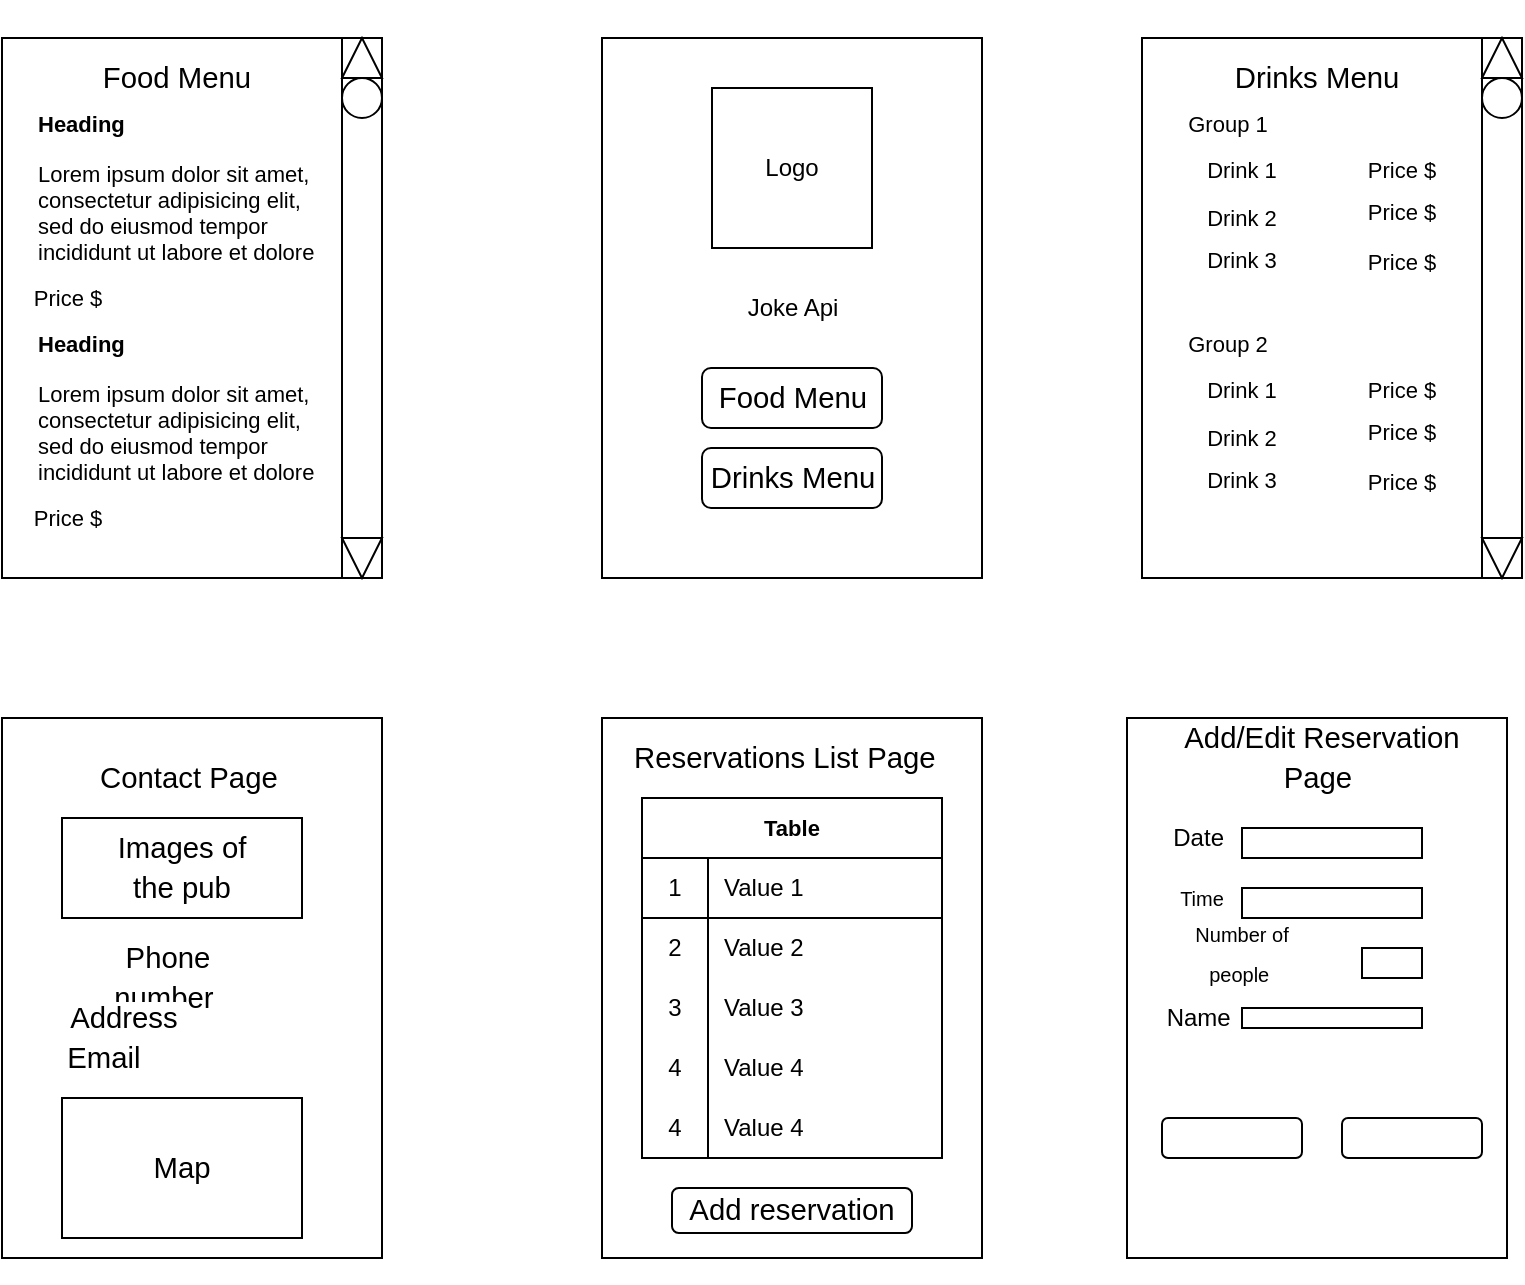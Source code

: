 <mxfile version="13.10.1" type="github">
  <diagram name="Page-1" id="9f46799a-70d6-7492-0946-bef42562c5a5">
    <mxGraphModel dx="1422" dy="762" grid="1" gridSize="10" guides="1" tooltips="1" connect="1" arrows="1" fold="1" page="1" pageScale="1" pageWidth="1100" pageHeight="850" background="#ffffff" math="0" shadow="0">
      <root>
        <mxCell id="0" />
        <mxCell id="1" parent="0" />
        <mxCell id="CwuzTmD7EpdxKROHSarw-15" value="" style="group" vertex="1" connectable="0" parent="1">
          <mxGeometry x="410" y="20" width="190" height="270" as="geometry" />
        </mxCell>
        <mxCell id="CwuzTmD7EpdxKROHSarw-2" value="" style="rounded=0;whiteSpace=wrap;html=1;" vertex="1" parent="CwuzTmD7EpdxKROHSarw-15">
          <mxGeometry width="190" height="270" as="geometry" />
        </mxCell>
        <mxCell id="CwuzTmD7EpdxKROHSarw-5" value="" style="whiteSpace=wrap;html=1;aspect=fixed;" vertex="1" parent="CwuzTmD7EpdxKROHSarw-15">
          <mxGeometry x="55" y="25" width="80" height="80" as="geometry" />
        </mxCell>
        <mxCell id="CwuzTmD7EpdxKROHSarw-6" value="Logo" style="text;html=1;strokeColor=none;fillColor=none;align=center;verticalAlign=middle;whiteSpace=wrap;rounded=0;" vertex="1" parent="CwuzTmD7EpdxKROHSarw-15">
          <mxGeometry x="75" y="55" width="40" height="20" as="geometry" />
        </mxCell>
        <mxCell id="CwuzTmD7EpdxKROHSarw-9" value="Joke Api" style="text;html=1;strokeColor=none;fillColor=none;align=center;verticalAlign=middle;whiteSpace=wrap;rounded=0;" vertex="1" parent="CwuzTmD7EpdxKROHSarw-15">
          <mxGeometry x="62.5" y="125" width="65" height="20" as="geometry" />
        </mxCell>
        <mxCell id="CwuzTmD7EpdxKROHSarw-11" value="" style="rounded=1;whiteSpace=wrap;html=1;" vertex="1" parent="CwuzTmD7EpdxKROHSarw-15">
          <mxGeometry x="50" y="205" width="90" height="30" as="geometry" />
        </mxCell>
        <mxCell id="CwuzTmD7EpdxKROHSarw-12" value="" style="rounded=1;whiteSpace=wrap;html=1;" vertex="1" parent="CwuzTmD7EpdxKROHSarw-15">
          <mxGeometry x="50" y="165" width="90" height="30" as="geometry" />
        </mxCell>
        <mxCell id="CwuzTmD7EpdxKROHSarw-13" value="&#xa;&#xa;&lt;span class=&quot;TextRun  BCX9 SCXW108028720&quot; lang=&quot;EN-GB&quot; style=&quot;margin: 0px; padding: 0px; color: rgb(0, 0, 0); font-size: 11pt; font-style: normal; font-weight: 400; letter-spacing: normal; text-align: left; text-indent: 0px; text-transform: none; word-spacing: 0px; background-color: rgb(255, 255, 255); font-family: &amp;quot;calibri light&amp;quot;, &amp;quot;calibri light_embeddedfont&amp;quot;, &amp;quot;calibri light_msfontservice&amp;quot;, sans-serif; line-height: 19.425px;&quot;&gt;&lt;span class=&quot;NormalTextRun  BCX9 SCXW108028720&quot; style=&quot;margin: 0px ; padding: 0px ; background-color: inherit&quot;&gt;Food&lt;span&gt;&amp;nbsp;&lt;/span&gt;&lt;/span&gt;&lt;/span&gt;&lt;span class=&quot;TextRun  BCX9 SCXW108028720&quot; lang=&quot;EN-GB&quot; style=&quot;margin: 0px; padding: 0px; color: rgb(0, 0, 0); font-size: 11pt; font-style: normal; font-weight: 400; letter-spacing: normal; text-align: left; text-indent: 0px; text-transform: none; word-spacing: 0px; background-color: rgb(255, 255, 255); font-family: &amp;quot;calibri light&amp;quot;, &amp;quot;calibri light_embeddedfont&amp;quot;, &amp;quot;calibri light_msfontservice&amp;quot;, sans-serif; line-height: 19.425px;&quot;&gt;&lt;span class=&quot;NormalTextRun  BCX9 SCXW108028720&quot; style=&quot;margin: 0px ; padding: 0px ; background-color: inherit&quot;&gt;M&lt;/span&gt;&lt;/span&gt;&lt;span class=&quot;TextRun  BCX9 SCXW108028720&quot; lang=&quot;EN-GB&quot; style=&quot;margin: 0px; padding: 0px; color: rgb(0, 0, 0); font-size: 11pt; font-style: normal; font-weight: 400; letter-spacing: normal; text-align: left; text-indent: 0px; text-transform: none; word-spacing: 0px; background-color: rgb(255, 255, 255); font-family: &amp;quot;calibri light&amp;quot;, &amp;quot;calibri light_embeddedfont&amp;quot;, &amp;quot;calibri light_msfontservice&amp;quot;, sans-serif; line-height: 19.425px;&quot;&gt;&lt;span class=&quot;NormalTextRun  BCX9 SCXW108028720&quot; style=&quot;margin: 0px ; padding: 0px ; background-color: inherit&quot;&gt;enu&lt;/span&gt;&lt;/span&gt;&#xa;&#xa;" style="text;html=1;strokeColor=none;fillColor=none;align=center;verticalAlign=middle;whiteSpace=wrap;rounded=0;" vertex="1" parent="CwuzTmD7EpdxKROHSarw-15">
          <mxGeometry x="57.5" y="170" width="75" height="20" as="geometry" />
        </mxCell>
        <mxCell id="CwuzTmD7EpdxKROHSarw-14" value="&#xa;&#xa;&lt;span class=&quot;TextRun  BCX9 SCXW184529479&quot; lang=&quot;EN-GB&quot; style=&quot;margin: 0px; padding: 0px; color: rgb(0, 0, 0); font-size: 11pt; font-style: normal; font-weight: 400; letter-spacing: normal; text-align: left; text-indent: 0px; text-transform: none; word-spacing: 0px; background-color: rgb(255, 255, 255); font-family: &amp;quot;calibri light&amp;quot;, &amp;quot;calibri light_embeddedfont&amp;quot;, &amp;quot;calibri light_msfontservice&amp;quot;, sans-serif; line-height: 19.425px;&quot;&gt;&lt;span class=&quot;NormalTextRun  BCX9 SCXW184529479&quot; style=&quot;margin: 0px ; padding: 0px ; background-color: inherit&quot;&gt;Drinks&lt;span&gt;&amp;nbsp;&lt;/span&gt;&lt;/span&gt;&lt;/span&gt;&lt;span class=&quot;TextRun  BCX9 SCXW184529479&quot; lang=&quot;EN-GB&quot; style=&quot;margin: 0px; padding: 0px; color: rgb(0, 0, 0); font-size: 11pt; font-style: normal; font-weight: 400; letter-spacing: normal; text-align: left; text-indent: 0px; text-transform: none; word-spacing: 0px; background-color: rgb(255, 255, 255); font-family: &amp;quot;calibri light&amp;quot;, &amp;quot;calibri light_embeddedfont&amp;quot;, &amp;quot;calibri light_msfontservice&amp;quot;, sans-serif; line-height: 19.425px;&quot;&gt;&lt;span class=&quot;NormalTextRun  BCX9 SCXW184529479&quot; style=&quot;margin: 0px ; padding: 0px ; background-color: inherit&quot;&gt;M&lt;/span&gt;&lt;/span&gt;&lt;span class=&quot;TextRun  BCX9 SCXW184529479&quot; lang=&quot;EN-GB&quot; style=&quot;margin: 0px; padding: 0px; color: rgb(0, 0, 0); font-size: 11pt; font-style: normal; font-weight: 400; letter-spacing: normal; text-align: left; text-indent: 0px; text-transform: none; word-spacing: 0px; background-color: rgb(255, 255, 255); font-family: &amp;quot;calibri light&amp;quot;, &amp;quot;calibri light_embeddedfont&amp;quot;, &amp;quot;calibri light_msfontservice&amp;quot;, sans-serif; line-height: 19.425px;&quot;&gt;&lt;span class=&quot;NormalTextRun  BCX9 SCXW184529479&quot; style=&quot;margin: 0px ; padding: 0px ; background-color: inherit&quot;&gt;enu&lt;/span&gt;&lt;/span&gt;&#xa;&#xa;" style="text;html=1;strokeColor=none;fillColor=none;align=center;verticalAlign=middle;whiteSpace=wrap;rounded=0;" vertex="1" parent="CwuzTmD7EpdxKROHSarw-15">
          <mxGeometry x="57.5" y="210" width="75" height="20" as="geometry" />
        </mxCell>
        <mxCell id="CwuzTmD7EpdxKROHSarw-22" value="" style="group" vertex="1" connectable="0" parent="1">
          <mxGeometry x="110" y="20" width="210" height="270" as="geometry" />
        </mxCell>
        <mxCell id="CwuzTmD7EpdxKROHSarw-56" value="" style="group" vertex="1" connectable="0" parent="CwuzTmD7EpdxKROHSarw-22">
          <mxGeometry width="190" height="270" as="geometry" />
        </mxCell>
        <mxCell id="CwuzTmD7EpdxKROHSarw-4" value="" style="rounded=0;whiteSpace=wrap;html=1;" vertex="1" parent="CwuzTmD7EpdxKROHSarw-56">
          <mxGeometry width="190" height="270" as="geometry" />
        </mxCell>
        <mxCell id="CwuzTmD7EpdxKROHSarw-17" value="" style="rounded=0;whiteSpace=wrap;html=1;" vertex="1" parent="CwuzTmD7EpdxKROHSarw-56">
          <mxGeometry x="170" width="20" height="270" as="geometry" />
        </mxCell>
        <mxCell id="CwuzTmD7EpdxKROHSarw-18" value="" style="triangle;whiteSpace=wrap;html=1;rotation=90;" vertex="1" parent="CwuzTmD7EpdxKROHSarw-56">
          <mxGeometry x="170" y="250" width="20" height="20" as="geometry" />
        </mxCell>
        <mxCell id="CwuzTmD7EpdxKROHSarw-21" value="" style="triangle;whiteSpace=wrap;html=1;rotation=-90;" vertex="1" parent="CwuzTmD7EpdxKROHSarw-56">
          <mxGeometry x="170" width="20" height="20" as="geometry" />
        </mxCell>
        <mxCell id="CwuzTmD7EpdxKROHSarw-28" value="&lt;h1 style=&quot;font-size: 11px;&quot;&gt;Heading&lt;/h1&gt;&lt;p style=&quot;font-size: 11px;&quot;&gt;Lorem ipsum dolor sit amet, consectetur adipisicing elit, sed do eiusmod tempor incididunt ut labore et dolore magna aliqua.&lt;/p&gt;" style="text;html=1;strokeColor=none;fillColor=none;spacing=5;spacingTop=-20;whiteSpace=wrap;overflow=hidden;rounded=0;fontSize=11;" vertex="1" parent="CwuzTmD7EpdxKROHSarw-56">
          <mxGeometry x="12.5" y="40" width="150" height="75" as="geometry" />
        </mxCell>
        <mxCell id="CwuzTmD7EpdxKROHSarw-29" value="&#xa;&#xa;&lt;span class=&quot;TextRun  BCX9 SCXW108028720&quot; lang=&quot;EN-GB&quot; style=&quot;margin: 0px; padding: 0px; color: rgb(0, 0, 0); font-size: 11pt; font-style: normal; font-weight: 400; letter-spacing: normal; text-align: left; text-indent: 0px; text-transform: none; word-spacing: 0px; background-color: rgb(255, 255, 255); font-family: &amp;quot;calibri light&amp;quot;, &amp;quot;calibri light_embeddedfont&amp;quot;, &amp;quot;calibri light_msfontservice&amp;quot;, sans-serif; line-height: 19.425px;&quot;&gt;&lt;span class=&quot;NormalTextRun  BCX9 SCXW108028720&quot; style=&quot;margin: 0px ; padding: 0px ; background-color: inherit&quot;&gt;Food&lt;span&gt;&amp;nbsp;&lt;/span&gt;&lt;/span&gt;&lt;/span&gt;&lt;span class=&quot;TextRun  BCX9 SCXW108028720&quot; lang=&quot;EN-GB&quot; style=&quot;margin: 0px; padding: 0px; color: rgb(0, 0, 0); font-size: 11pt; font-style: normal; font-weight: 400; letter-spacing: normal; text-align: left; text-indent: 0px; text-transform: none; word-spacing: 0px; background-color: rgb(255, 255, 255); font-family: &amp;quot;calibri light&amp;quot;, &amp;quot;calibri light_embeddedfont&amp;quot;, &amp;quot;calibri light_msfontservice&amp;quot;, sans-serif; line-height: 19.425px;&quot;&gt;&lt;span class=&quot;NormalTextRun  BCX9 SCXW108028720&quot; style=&quot;margin: 0px ; padding: 0px ; background-color: inherit&quot;&gt;M&lt;/span&gt;&lt;/span&gt;&lt;span class=&quot;TextRun  BCX9 SCXW108028720&quot; lang=&quot;EN-GB&quot; style=&quot;margin: 0px; padding: 0px; color: rgb(0, 0, 0); font-size: 11pt; font-style: normal; font-weight: 400; letter-spacing: normal; text-align: left; text-indent: 0px; text-transform: none; word-spacing: 0px; background-color: rgb(255, 255, 255); font-family: &amp;quot;calibri light&amp;quot;, &amp;quot;calibri light_embeddedfont&amp;quot;, &amp;quot;calibri light_msfontservice&amp;quot;, sans-serif; line-height: 19.425px;&quot;&gt;&lt;span class=&quot;NormalTextRun  BCX9 SCXW108028720&quot; style=&quot;margin: 0px ; padding: 0px ; background-color: inherit&quot;&gt;enu&lt;/span&gt;&lt;/span&gt;&#xa;&#xa;" style="text;html=1;strokeColor=none;fillColor=none;align=center;verticalAlign=middle;whiteSpace=wrap;rounded=0;" vertex="1" parent="CwuzTmD7EpdxKROHSarw-56">
          <mxGeometry x="50" y="10" width="75" height="20" as="geometry" />
        </mxCell>
        <mxCell id="CwuzTmD7EpdxKROHSarw-30" value="Price $" style="text;html=1;strokeColor=none;fillColor=none;align=center;verticalAlign=middle;whiteSpace=wrap;rounded=0;fontSize=11;" vertex="1" parent="CwuzTmD7EpdxKROHSarw-56">
          <mxGeometry x="12.5" y="120" width="40" height="20" as="geometry" />
        </mxCell>
        <mxCell id="CwuzTmD7EpdxKROHSarw-43" value="Price $" style="text;html=1;strokeColor=none;fillColor=none;align=center;verticalAlign=middle;whiteSpace=wrap;rounded=0;fontSize=11;" vertex="1" parent="CwuzTmD7EpdxKROHSarw-56">
          <mxGeometry x="12.5" y="230" width="40" height="20" as="geometry" />
        </mxCell>
        <mxCell id="CwuzTmD7EpdxKROHSarw-44" value="&lt;h1 style=&quot;font-size: 11px;&quot;&gt;Heading&lt;/h1&gt;&lt;p style=&quot;font-size: 11px;&quot;&gt;Lorem ipsum dolor sit amet, consectetur adipisicing elit, sed do eiusmod tempor incididunt ut labore et dolore magna aliqua.&lt;/p&gt;" style="text;html=1;strokeColor=none;fillColor=none;spacing=5;spacingTop=-20;whiteSpace=wrap;overflow=hidden;rounded=0;fontSize=11;" vertex="1" parent="CwuzTmD7EpdxKROHSarw-56">
          <mxGeometry x="12.5" y="150" width="150" height="75" as="geometry" />
        </mxCell>
        <mxCell id="CwuzTmD7EpdxKROHSarw-61" value="" style="ellipse;whiteSpace=wrap;html=1;fontSize=11;" vertex="1" parent="CwuzTmD7EpdxKROHSarw-56">
          <mxGeometry x="170" y="20" width="20" height="20" as="geometry" />
        </mxCell>
        <mxCell id="CwuzTmD7EpdxKROHSarw-159" value="" style="group" vertex="1" connectable="0" parent="1">
          <mxGeometry x="680" y="20" width="190" height="270" as="geometry" />
        </mxCell>
        <mxCell id="CwuzTmD7EpdxKROHSarw-24" value="" style="rounded=0;whiteSpace=wrap;html=1;" vertex="1" parent="CwuzTmD7EpdxKROHSarw-159">
          <mxGeometry width="190" height="270" as="geometry" />
        </mxCell>
        <mxCell id="CwuzTmD7EpdxKROHSarw-25" value="" style="rounded=0;whiteSpace=wrap;html=1;" vertex="1" parent="CwuzTmD7EpdxKROHSarw-159">
          <mxGeometry x="170" width="20" height="270" as="geometry" />
        </mxCell>
        <mxCell id="CwuzTmD7EpdxKROHSarw-26" value="" style="triangle;whiteSpace=wrap;html=1;rotation=90;" vertex="1" parent="CwuzTmD7EpdxKROHSarw-159">
          <mxGeometry x="170" y="250" width="20" height="20" as="geometry" />
        </mxCell>
        <mxCell id="CwuzTmD7EpdxKROHSarw-27" value="" style="triangle;whiteSpace=wrap;html=1;rotation=-90;" vertex="1" parent="CwuzTmD7EpdxKROHSarw-159">
          <mxGeometry x="170" width="20" height="20" as="geometry" />
        </mxCell>
        <mxCell id="CwuzTmD7EpdxKROHSarw-42" value="&#xa;&#xa;&lt;span class=&quot;TextRun  BCX9 SCXW184529479&quot; lang=&quot;EN-GB&quot; style=&quot;margin: 0px; padding: 0px; color: rgb(0, 0, 0); font-size: 11pt; font-style: normal; font-weight: 400; letter-spacing: normal; text-align: left; text-indent: 0px; text-transform: none; word-spacing: 0px; background-color: rgb(255, 255, 255); font-family: &amp;quot;calibri light&amp;quot;, &amp;quot;calibri light_embeddedfont&amp;quot;, &amp;quot;calibri light_msfontservice&amp;quot;, sans-serif; line-height: 19.425px;&quot;&gt;&lt;span class=&quot;NormalTextRun  BCX9 SCXW184529479&quot; style=&quot;margin: 0px ; padding: 0px ; background-color: inherit&quot;&gt;Drinks&lt;span&gt;&amp;nbsp;&lt;/span&gt;&lt;/span&gt;&lt;/span&gt;&lt;span class=&quot;TextRun  BCX9 SCXW184529479&quot; lang=&quot;EN-GB&quot; style=&quot;margin: 0px; padding: 0px; color: rgb(0, 0, 0); font-size: 11pt; font-style: normal; font-weight: 400; letter-spacing: normal; text-align: left; text-indent: 0px; text-transform: none; word-spacing: 0px; background-color: rgb(255, 255, 255); font-family: &amp;quot;calibri light&amp;quot;, &amp;quot;calibri light_embeddedfont&amp;quot;, &amp;quot;calibri light_msfontservice&amp;quot;, sans-serif; line-height: 19.425px;&quot;&gt;&lt;span class=&quot;NormalTextRun  BCX9 SCXW184529479&quot; style=&quot;margin: 0px ; padding: 0px ; background-color: inherit&quot;&gt;M&lt;/span&gt;&lt;/span&gt;&lt;span class=&quot;TextRun  BCX9 SCXW184529479&quot; lang=&quot;EN-GB&quot; style=&quot;margin: 0px; padding: 0px; color: rgb(0, 0, 0); font-size: 11pt; font-style: normal; font-weight: 400; letter-spacing: normal; text-align: left; text-indent: 0px; text-transform: none; word-spacing: 0px; background-color: rgb(255, 255, 255); font-family: &amp;quot;calibri light&amp;quot;, &amp;quot;calibri light_embeddedfont&amp;quot;, &amp;quot;calibri light_msfontservice&amp;quot;, sans-serif; line-height: 19.425px;&quot;&gt;&lt;span class=&quot;NormalTextRun  BCX9 SCXW184529479&quot; style=&quot;margin: 0px ; padding: 0px ; background-color: inherit&quot;&gt;enu&lt;/span&gt;&lt;/span&gt;&#xa;&#xa;" style="text;html=1;strokeColor=none;fillColor=none;align=center;verticalAlign=middle;whiteSpace=wrap;rounded=0;" vertex="1" parent="CwuzTmD7EpdxKROHSarw-159">
          <mxGeometry x="50" y="10" width="75" height="20" as="geometry" />
        </mxCell>
        <mxCell id="CwuzTmD7EpdxKROHSarw-62" value="" style="ellipse;whiteSpace=wrap;html=1;fontSize=11;" vertex="1" parent="CwuzTmD7EpdxKROHSarw-159">
          <mxGeometry x="170" y="20" width="20" height="20" as="geometry" />
        </mxCell>
        <mxCell id="CwuzTmD7EpdxKROHSarw-66" value="Group 1" style="text;html=1;strokeColor=none;fillColor=none;align=center;verticalAlign=middle;whiteSpace=wrap;rounded=0;fontSize=11;" vertex="1" parent="CwuzTmD7EpdxKROHSarw-159">
          <mxGeometry x="17.5" y="30" width="50" height="25" as="geometry" />
        </mxCell>
        <mxCell id="CwuzTmD7EpdxKROHSarw-94" value="Drink 2" style="text;html=1;strokeColor=none;fillColor=none;align=center;verticalAlign=middle;whiteSpace=wrap;rounded=0;fontSize=11;fontStyle=0" vertex="1" parent="CwuzTmD7EpdxKROHSarw-159">
          <mxGeometry x="30" y="79.25" width="40" height="21.5" as="geometry" />
        </mxCell>
        <mxCell id="CwuzTmD7EpdxKROHSarw-149" value="Price $" style="text;html=1;strokeColor=none;fillColor=none;align=center;verticalAlign=middle;whiteSpace=wrap;rounded=0;fontSize=11;" vertex="1" parent="CwuzTmD7EpdxKROHSarw-159">
          <mxGeometry x="110" y="99" width="40" height="25.5" as="geometry" />
        </mxCell>
        <mxCell id="CwuzTmD7EpdxKROHSarw-96" value="Price $" style="text;html=1;strokeColor=none;fillColor=none;align=center;verticalAlign=middle;whiteSpace=wrap;rounded=0;fontSize=11;" vertex="1" parent="CwuzTmD7EpdxKROHSarw-159">
          <mxGeometry x="110" y="74.5" width="40" height="25.5" as="geometry" />
        </mxCell>
        <mxCell id="CwuzTmD7EpdxKROHSarw-88" value="Drink 1" style="text;html=1;strokeColor=none;fillColor=none;align=center;verticalAlign=middle;whiteSpace=wrap;rounded=0;fontSize=11;fontStyle=0" vertex="1" parent="CwuzTmD7EpdxKROHSarw-159">
          <mxGeometry x="30" y="55" width="40" height="21.5" as="geometry" />
        </mxCell>
        <mxCell id="CwuzTmD7EpdxKROHSarw-90" value="Price $" style="text;html=1;strokeColor=none;fillColor=none;align=center;verticalAlign=middle;whiteSpace=wrap;rounded=0;fontSize=11;" vertex="1" parent="CwuzTmD7EpdxKROHSarw-159">
          <mxGeometry x="110" y="53" width="40" height="25.5" as="geometry" />
        </mxCell>
        <mxCell id="CwuzTmD7EpdxKROHSarw-99" value="Drink 3" style="text;html=1;strokeColor=none;fillColor=none;align=center;verticalAlign=middle;whiteSpace=wrap;rounded=0;fontSize=11;fontStyle=0" vertex="1" parent="CwuzTmD7EpdxKROHSarw-159">
          <mxGeometry x="30" y="100" width="40" height="21.5" as="geometry" />
        </mxCell>
        <mxCell id="CwuzTmD7EpdxKROHSarw-150" value="Group 2" style="text;html=1;strokeColor=none;fillColor=none;align=center;verticalAlign=middle;whiteSpace=wrap;rounded=0;fontSize=11;" vertex="1" parent="CwuzTmD7EpdxKROHSarw-159">
          <mxGeometry x="17.5" y="140" width="50" height="25" as="geometry" />
        </mxCell>
        <mxCell id="CwuzTmD7EpdxKROHSarw-151" value="Drink 1" style="text;html=1;strokeColor=none;fillColor=none;align=center;verticalAlign=middle;whiteSpace=wrap;rounded=0;fontSize=11;fontStyle=0" vertex="1" parent="CwuzTmD7EpdxKROHSarw-159">
          <mxGeometry x="30" y="165" width="40" height="21.5" as="geometry" />
        </mxCell>
        <mxCell id="CwuzTmD7EpdxKROHSarw-152" value="Drink 2" style="text;html=1;strokeColor=none;fillColor=none;align=center;verticalAlign=middle;whiteSpace=wrap;rounded=0;fontSize=11;fontStyle=0" vertex="1" parent="CwuzTmD7EpdxKROHSarw-159">
          <mxGeometry x="30" y="189.25" width="40" height="21.5" as="geometry" />
        </mxCell>
        <mxCell id="CwuzTmD7EpdxKROHSarw-153" value="Drink 3" style="text;html=1;strokeColor=none;fillColor=none;align=center;verticalAlign=middle;whiteSpace=wrap;rounded=0;fontSize=11;fontStyle=0" vertex="1" parent="CwuzTmD7EpdxKROHSarw-159">
          <mxGeometry x="30" y="210" width="40" height="21.5" as="geometry" />
        </mxCell>
        <mxCell id="CwuzTmD7EpdxKROHSarw-154" value="Price $" style="text;html=1;strokeColor=none;fillColor=none;align=center;verticalAlign=middle;whiteSpace=wrap;rounded=0;fontSize=11;" vertex="1" parent="CwuzTmD7EpdxKROHSarw-159">
          <mxGeometry x="110" y="209" width="40" height="25.5" as="geometry" />
        </mxCell>
        <mxCell id="CwuzTmD7EpdxKROHSarw-155" value="Price $" style="text;html=1;strokeColor=none;fillColor=none;align=center;verticalAlign=middle;whiteSpace=wrap;rounded=0;fontSize=11;" vertex="1" parent="CwuzTmD7EpdxKROHSarw-159">
          <mxGeometry x="110" y="184.5" width="40" height="25.5" as="geometry" />
        </mxCell>
        <mxCell id="CwuzTmD7EpdxKROHSarw-156" value="Price $" style="text;html=1;strokeColor=none;fillColor=none;align=center;verticalAlign=middle;whiteSpace=wrap;rounded=0;fontSize=11;" vertex="1" parent="CwuzTmD7EpdxKROHSarw-159">
          <mxGeometry x="110" y="163" width="40" height="25.5" as="geometry" />
        </mxCell>
        <mxCell id="CwuzTmD7EpdxKROHSarw-160" value="" style="group" vertex="1" connectable="0" parent="1">
          <mxGeometry x="672.5" y="360" width="190" height="270" as="geometry" />
        </mxCell>
        <mxCell id="CwuzTmD7EpdxKROHSarw-110" value="" style="rounded=0;whiteSpace=wrap;html=1;fontSize=11;" vertex="1" parent="CwuzTmD7EpdxKROHSarw-160">
          <mxGeometry width="190" height="270" as="geometry" />
        </mxCell>
        <mxCell id="CwuzTmD7EpdxKROHSarw-111" value="&#xa;&#xa;&lt;span class=&quot;TextRun SCXW146730771 BCX9&quot; lang=&quot;EN-GB&quot; style=&quot;margin: 0px; padding: 0px; color: rgb(0, 0, 0); font-size: 11pt; font-style: normal; font-weight: 400; letter-spacing: normal; text-align: left; text-indent: 0px; text-transform: none; word-spacing: 0px; background-color: rgb(255, 255, 255); font-family: &amp;quot;calibri light&amp;quot;, &amp;quot;calibri light_embeddedfont&amp;quot;, &amp;quot;calibri light_msfontservice&amp;quot;, sans-serif; line-height: 19.425px;&quot;&gt;&lt;span class=&quot;NormalTextRun SCXW146730771 BCX9&quot; style=&quot;margin: 0px ; padding: 0px ; background-color: inherit&quot;&gt;Add/Edit Reservation Page&lt;/span&gt;&lt;/span&gt;&lt;span class=&quot;EOP SCXW146730771 BCX9&quot; style=&quot;margin: 0px; padding: 0px; color: rgb(0, 0, 0); font-size: 11pt; font-style: normal; font-weight: 400; letter-spacing: normal; text-align: left; text-indent: 0px; text-transform: none; word-spacing: 0px; background-color: rgb(255, 255, 255); line-height: 19.425px; font-family: &amp;quot;calibri light&amp;quot;, &amp;quot;calibri light_embeddedfont&amp;quot;, &amp;quot;calibri light_msfontservice&amp;quot;, sans-serif;&quot;&gt;&amp;nbsp;&lt;/span&gt;&#xa;&#xa;" style="text;html=1;strokeColor=none;fillColor=none;align=center;verticalAlign=middle;whiteSpace=wrap;rounded=0;" vertex="1" parent="CwuzTmD7EpdxKROHSarw-160">
          <mxGeometry x="17.5" y="10" width="160" height="20" as="geometry" />
        </mxCell>
        <mxCell id="CwuzTmD7EpdxKROHSarw-138" value="&#xa;&#xa;&lt;span class=&quot;TextRun SCXW162592454 BCX9&quot; lang=&quot;EN-GB&quot; style=&quot;margin: 0px; padding: 0px; color: rgb(0, 0, 0); font-size: 12px; font-style: normal; font-weight: 400; letter-spacing: normal; text-align: left; text-indent: 0px; text-transform: none; word-spacing: 0px; background-color: rgb(255, 255, 255); font-family: &amp;quot;calibri light&amp;quot;, &amp;quot;calibri light_embeddedfont&amp;quot;, &amp;quot;calibri light_msfontservice&amp;quot;, sans-serif; line-height: 19.425px;&quot;&gt;&lt;span class=&quot;NormalTextRun SCXW162592454 BCX9&quot; style=&quot;margin: 0px; padding: 0px; background-color: inherit; font-size: 12px;&quot;&gt;Date&lt;/span&gt;&lt;/span&gt;&lt;span class=&quot;EOP SCXW162592454 BCX9&quot; style=&quot;margin: 0px; padding: 0px; color: rgb(0, 0, 0); font-size: 12px; font-style: normal; font-weight: 400; letter-spacing: normal; text-align: left; text-indent: 0px; text-transform: none; word-spacing: 0px; background-color: rgb(255, 255, 255); line-height: 19.425px; font-family: &amp;quot;calibri light&amp;quot;, &amp;quot;calibri light_embeddedfont&amp;quot;, &amp;quot;calibri light_msfontservice&amp;quot;, sans-serif;&quot;&gt;&amp;nbsp;&lt;/span&gt;&#xa;&#xa;" style="text;html=1;strokeColor=none;fillColor=none;align=center;verticalAlign=middle;whiteSpace=wrap;rounded=0;fontSize=12;" vertex="1" parent="CwuzTmD7EpdxKROHSarw-160">
          <mxGeometry x="17.5" y="50" width="40" height="20" as="geometry" />
        </mxCell>
        <mxCell id="CwuzTmD7EpdxKROHSarw-139" value="" style="rounded=0;whiteSpace=wrap;html=1;fontSize=10;" vertex="1" parent="CwuzTmD7EpdxKROHSarw-160">
          <mxGeometry x="57.5" y="55" width="90" height="15" as="geometry" />
        </mxCell>
        <mxCell id="CwuzTmD7EpdxKROHSarw-140" value="Time" style="text;html=1;strokeColor=none;fillColor=none;align=center;verticalAlign=middle;whiteSpace=wrap;rounded=0;fontSize=10;" vertex="1" parent="CwuzTmD7EpdxKROHSarw-160">
          <mxGeometry x="17.5" y="80" width="40" height="20" as="geometry" />
        </mxCell>
        <mxCell id="CwuzTmD7EpdxKROHSarw-141" value="" style="rounded=0;whiteSpace=wrap;html=1;fontSize=10;" vertex="1" parent="CwuzTmD7EpdxKROHSarw-160">
          <mxGeometry x="57.5" y="85" width="90" height="15" as="geometry" />
        </mxCell>
        <mxCell id="CwuzTmD7EpdxKROHSarw-142" value="&#xa;&#xa;&lt;span class=&quot;TextRun SCXW98303790 BCX9&quot; lang=&quot;EN-GB&quot; style=&quot;margin: 0px; padding: 0px; color: rgb(0, 0, 0); font-size: 10px; font-style: normal; font-weight: 400; letter-spacing: normal; text-align: left; text-indent: 0px; text-transform: none; word-spacing: 0px; background-color: rgb(255, 255, 255); font-family: &amp;quot;calibri light&amp;quot;, &amp;quot;calibri light_embeddedfont&amp;quot;, &amp;quot;calibri light_msfontservice&amp;quot;, sans-serif; line-height: 19.425px;&quot;&gt;&lt;span class=&quot;NormalTextRun SCXW98303790 BCX9&quot; style=&quot;margin: 0px; padding: 0px; background-color: inherit; font-size: 10px;&quot;&gt;Number of people&lt;/span&gt;&lt;/span&gt;&lt;span class=&quot;EOP SCXW98303790 BCX9&quot; style=&quot;margin: 0px; padding: 0px; color: rgb(0, 0, 0); font-size: 10px; font-style: normal; font-weight: 400; letter-spacing: normal; text-align: left; text-indent: 0px; text-transform: none; word-spacing: 0px; background-color: rgb(255, 255, 255); line-height: 19.425px; font-family: &amp;quot;calibri light&amp;quot;, &amp;quot;calibri light_embeddedfont&amp;quot;, &amp;quot;calibri light_msfontservice&amp;quot;, sans-serif;&quot;&gt;&amp;nbsp;&lt;/span&gt;&#xa;&#xa;" style="text;html=1;strokeColor=none;fillColor=none;align=center;verticalAlign=middle;whiteSpace=wrap;rounded=0;fontSize=10;" vertex="1" parent="CwuzTmD7EpdxKROHSarw-160">
          <mxGeometry x="17.5" y="103" width="80" height="30" as="geometry" />
        </mxCell>
        <mxCell id="CwuzTmD7EpdxKROHSarw-143" value="" style="rounded=0;whiteSpace=wrap;html=1;fontSize=10;" vertex="1" parent="CwuzTmD7EpdxKROHSarw-160">
          <mxGeometry x="117.5" y="115" width="30" height="15" as="geometry" />
        </mxCell>
        <mxCell id="CwuzTmD7EpdxKROHSarw-144" value="&#xa;&#xa;&lt;span class=&quot;TextRun SCXW143412360 BCX9&quot; lang=&quot;EN-GB&quot; style=&quot;margin: 0px; padding: 0px; color: rgb(0, 0, 0); font-size: 12px; font-style: normal; font-weight: 400; letter-spacing: normal; text-align: left; text-indent: 0px; text-transform: none; word-spacing: 0px; background-color: rgb(255, 255, 255); font-family: &amp;quot;calibri light&amp;quot;, &amp;quot;calibri light_embeddedfont&amp;quot;, &amp;quot;calibri light_msfontservice&amp;quot;, sans-serif; line-height: 19.425px;&quot;&gt;&lt;span class=&quot;NormalTextRun SCXW143412360 BCX9&quot; style=&quot;margin: 0px; padding: 0px; background-color: inherit; font-size: 12px;&quot;&gt;Name&lt;/span&gt;&lt;/span&gt;&lt;span class=&quot;EOP SCXW143412360 BCX9&quot; style=&quot;margin: 0px; padding: 0px; color: rgb(0, 0, 0); font-size: 12px; font-style: normal; font-weight: 400; letter-spacing: normal; text-align: left; text-indent: 0px; text-transform: none; word-spacing: 0px; background-color: rgb(255, 255, 255); line-height: 19.425px; font-family: &amp;quot;calibri light&amp;quot;, &amp;quot;calibri light_embeddedfont&amp;quot;, &amp;quot;calibri light_msfontservice&amp;quot;, sans-serif;&quot;&gt;&amp;nbsp;&lt;/span&gt;&#xa;&#xa;" style="text;html=1;strokeColor=none;fillColor=none;align=center;verticalAlign=middle;whiteSpace=wrap;rounded=0;fontSize=12;" vertex="1" parent="CwuzTmD7EpdxKROHSarw-160">
          <mxGeometry x="17.5" y="140" width="40" height="20" as="geometry" />
        </mxCell>
        <mxCell id="CwuzTmD7EpdxKROHSarw-145" value="" style="rounded=0;whiteSpace=wrap;html=1;fontSize=10;" vertex="1" parent="CwuzTmD7EpdxKROHSarw-160">
          <mxGeometry x="57.5" y="145" width="90" height="10" as="geometry" />
        </mxCell>
        <mxCell id="CwuzTmD7EpdxKROHSarw-146" value="" style="rounded=1;whiteSpace=wrap;html=1;fontSize=10;" vertex="1" parent="CwuzTmD7EpdxKROHSarw-160">
          <mxGeometry x="17.5" y="200" width="70" height="20" as="geometry" />
        </mxCell>
        <mxCell id="CwuzTmD7EpdxKROHSarw-147" value="" style="rounded=1;whiteSpace=wrap;html=1;fontSize=10;" vertex="1" parent="CwuzTmD7EpdxKROHSarw-160">
          <mxGeometry x="107.5" y="200" width="70" height="20" as="geometry" />
        </mxCell>
        <mxCell id="CwuzTmD7EpdxKROHSarw-161" value="" style="group" vertex="1" connectable="0" parent="1">
          <mxGeometry x="410" y="360" width="190" height="270" as="geometry" />
        </mxCell>
        <mxCell id="CwuzTmD7EpdxKROHSarw-58" value="" style="rounded=0;whiteSpace=wrap;html=1;fontSize=11;" vertex="1" parent="CwuzTmD7EpdxKROHSarw-161">
          <mxGeometry width="190" height="270" as="geometry" />
        </mxCell>
        <mxCell id="CwuzTmD7EpdxKROHSarw-64" value="&#xa;&#xa;&lt;span class=&quot;TextRun SCXW23630912 BCX9&quot; lang=&quot;EN-GB&quot; style=&quot;margin: 0px; padding: 0px; color: rgb(0, 0, 0); font-size: 11pt; font-style: normal; font-weight: 400; letter-spacing: normal; text-align: left; text-indent: 0px; text-transform: none; word-spacing: 0px; background-color: rgb(255, 255, 255); font-family: &amp;quot;calibri light&amp;quot;, &amp;quot;calibri light_embeddedfont&amp;quot;, &amp;quot;calibri light_msfontservice&amp;quot;, sans-serif; line-height: 19.425px;&quot;&gt;&lt;span class=&quot;NormalTextRun SCXW23630912 BCX9&quot; style=&quot;margin: 0px ; padding: 0px ; background-color: inherit&quot;&gt;Reservations&lt;/span&gt;&lt;/span&gt;&lt;span class=&quot;TextRun SCXW23630912 BCX9&quot; lang=&quot;EN-GB&quot; style=&quot;margin: 0px; padding: 0px; color: rgb(0, 0, 0); font-size: 11pt; font-style: normal; font-weight: 400; letter-spacing: normal; text-align: left; text-indent: 0px; text-transform: none; word-spacing: 0px; background-color: rgb(255, 255, 255); font-family: &amp;quot;calibri light&amp;quot;, &amp;quot;calibri light_embeddedfont&amp;quot;, &amp;quot;calibri light_msfontservice&amp;quot;, sans-serif; line-height: 19.425px;&quot;&gt;&lt;span class=&quot;NormalTextRun SCXW23630912 BCX9&quot; style=&quot;margin: 0px ; padding: 0px ; background-color: inherit&quot;&gt;&lt;span&gt;&amp;nbsp;&lt;/span&gt;List&lt;/span&gt;&lt;/span&gt;&lt;span class=&quot;TextRun SCXW23630912 BCX9&quot; lang=&quot;EN-GB&quot; style=&quot;margin: 0px; padding: 0px; color: rgb(0, 0, 0); font-size: 11pt; font-style: normal; font-weight: 400; letter-spacing: normal; text-align: left; text-indent: 0px; text-transform: none; word-spacing: 0px; background-color: rgb(255, 255, 255); font-family: &amp;quot;calibri light&amp;quot;, &amp;quot;calibri light_embeddedfont&amp;quot;, &amp;quot;calibri light_msfontservice&amp;quot;, sans-serif; line-height: 19.425px;&quot;&gt;&lt;span class=&quot;NormalTextRun SCXW23630912 BCX9&quot; style=&quot;margin: 0px ; padding: 0px ; background-color: inherit&quot;&gt;&lt;span&gt;&amp;nbsp;&lt;/span&gt;Page&lt;/span&gt;&lt;/span&gt;&lt;span class=&quot;TextRun SCXW23630912 BCX9&quot; lang=&quot;EN-GB&quot; style=&quot;margin: 0px; padding: 0px; color: rgb(0, 0, 0); font-size: 11pt; font-style: normal; font-weight: 400; letter-spacing: normal; text-align: left; text-indent: 0px; text-transform: none; word-spacing: 0px; background-color: rgb(255, 255, 255); font-family: arial, arial_embeddedfont, arial_msfontservice, sans-serif; line-height: 17.267px;&quot;&gt;&lt;span class=&quot;NormalTextRun SCXW23630912 BCX9&quot; style=&quot;margin: 0px ; padding: 0px ; background-color: inherit&quot;&gt;&amp;nbsp;&lt;/span&gt;&lt;/span&gt;&lt;span class=&quot;EOP SCXW23630912 BCX9&quot; style=&quot;margin: 0px; padding: 0px; color: rgb(0, 0, 0); font-size: 11pt; font-style: normal; font-weight: 400; letter-spacing: normal; text-align: left; text-indent: 0px; text-transform: none; word-spacing: 0px; background-color: rgb(255, 255, 255); line-height: 17.267px; font-family: arial, arial_embeddedfont, arial_msfontservice, sans-serif;&quot;&gt;&amp;nbsp;&lt;/span&gt;&#xa;&#xa;" style="text;html=1;strokeColor=none;fillColor=none;align=center;verticalAlign=middle;whiteSpace=wrap;rounded=0;" vertex="1" parent="CwuzTmD7EpdxKROHSarw-161">
          <mxGeometry x="57.5" y="10" width="75" height="20" as="geometry" />
        </mxCell>
        <mxCell id="CwuzTmD7EpdxKROHSarw-112" value="Table" style="shape=table;html=1;whiteSpace=wrap;startSize=30;container=1;collapsible=0;childLayout=tableLayout;fixedRows=1;rowLines=0;fontStyle=1;align=center;fontSize=11;" vertex="1" parent="CwuzTmD7EpdxKROHSarw-161">
          <mxGeometry x="20" y="40" width="150" height="180" as="geometry" />
        </mxCell>
        <mxCell id="CwuzTmD7EpdxKROHSarw-113" value="" style="shape=partialRectangle;html=1;whiteSpace=wrap;collapsible=0;dropTarget=0;pointerEvents=0;fillColor=none;top=0;left=0;bottom=1;right=0;points=[[0,0.5],[1,0.5]];portConstraint=eastwest;" vertex="1" parent="CwuzTmD7EpdxKROHSarw-112">
          <mxGeometry y="30" width="150" height="30" as="geometry" />
        </mxCell>
        <mxCell id="CwuzTmD7EpdxKROHSarw-114" value="1" style="shape=partialRectangle;html=1;whiteSpace=wrap;connectable=0;fillColor=none;top=0;left=0;bottom=0;right=0;overflow=hidden;" vertex="1" parent="CwuzTmD7EpdxKROHSarw-113">
          <mxGeometry width="33" height="30" as="geometry" />
        </mxCell>
        <mxCell id="CwuzTmD7EpdxKROHSarw-115" value="Value 1" style="shape=partialRectangle;html=1;whiteSpace=wrap;connectable=0;fillColor=none;top=0;left=0;bottom=0;right=0;align=left;spacingLeft=6;overflow=hidden;" vertex="1" parent="CwuzTmD7EpdxKROHSarw-113">
          <mxGeometry x="33" width="117" height="30" as="geometry" />
        </mxCell>
        <mxCell id="CwuzTmD7EpdxKROHSarw-116" value="" style="shape=partialRectangle;html=1;whiteSpace=wrap;collapsible=0;dropTarget=0;pointerEvents=0;fillColor=none;top=0;left=0;bottom=0;right=0;points=[[0,0.5],[1,0.5]];portConstraint=eastwest;" vertex="1" parent="CwuzTmD7EpdxKROHSarw-112">
          <mxGeometry y="60" width="150" height="30" as="geometry" />
        </mxCell>
        <mxCell id="CwuzTmD7EpdxKROHSarw-117" value="2" style="shape=partialRectangle;html=1;whiteSpace=wrap;connectable=0;fillColor=none;top=0;left=0;bottom=0;right=0;overflow=hidden;" vertex="1" parent="CwuzTmD7EpdxKROHSarw-116">
          <mxGeometry width="33" height="30" as="geometry" />
        </mxCell>
        <mxCell id="CwuzTmD7EpdxKROHSarw-118" value="Value 2" style="shape=partialRectangle;html=1;whiteSpace=wrap;connectable=0;fillColor=none;top=0;left=0;bottom=0;right=0;align=left;spacingLeft=6;overflow=hidden;" vertex="1" parent="CwuzTmD7EpdxKROHSarw-116">
          <mxGeometry x="33" width="117" height="30" as="geometry" />
        </mxCell>
        <mxCell id="CwuzTmD7EpdxKROHSarw-119" value="" style="shape=partialRectangle;html=1;whiteSpace=wrap;collapsible=0;dropTarget=0;pointerEvents=0;fillColor=none;top=0;left=0;bottom=0;right=0;points=[[0,0.5],[1,0.5]];portConstraint=eastwest;" vertex="1" parent="CwuzTmD7EpdxKROHSarw-112">
          <mxGeometry y="90" width="150" height="30" as="geometry" />
        </mxCell>
        <mxCell id="CwuzTmD7EpdxKROHSarw-120" value="3" style="shape=partialRectangle;html=1;whiteSpace=wrap;connectable=0;fillColor=none;top=0;left=0;bottom=0;right=0;overflow=hidden;" vertex="1" parent="CwuzTmD7EpdxKROHSarw-119">
          <mxGeometry width="33" height="30" as="geometry" />
        </mxCell>
        <mxCell id="CwuzTmD7EpdxKROHSarw-121" value="Value 3" style="shape=partialRectangle;html=1;whiteSpace=wrap;connectable=0;fillColor=none;top=0;left=0;bottom=0;right=0;align=left;spacingLeft=6;overflow=hidden;" vertex="1" parent="CwuzTmD7EpdxKROHSarw-119">
          <mxGeometry x="33" width="117" height="30" as="geometry" />
        </mxCell>
        <mxCell id="CwuzTmD7EpdxKROHSarw-122" value="" style="shape=partialRectangle;html=1;whiteSpace=wrap;collapsible=0;dropTarget=0;pointerEvents=0;fillColor=none;top=0;left=0;bottom=0;right=0;points=[[0,0.5],[1,0.5]];portConstraint=eastwest;" vertex="1" parent="CwuzTmD7EpdxKROHSarw-112">
          <mxGeometry y="120" width="150" height="30" as="geometry" />
        </mxCell>
        <mxCell id="CwuzTmD7EpdxKROHSarw-123" value="4" style="shape=partialRectangle;html=1;whiteSpace=wrap;connectable=0;fillColor=none;top=0;left=0;bottom=0;right=0;overflow=hidden;" vertex="1" parent="CwuzTmD7EpdxKROHSarw-122">
          <mxGeometry width="33" height="30" as="geometry" />
        </mxCell>
        <mxCell id="CwuzTmD7EpdxKROHSarw-124" value="Value 4" style="shape=partialRectangle;html=1;whiteSpace=wrap;connectable=0;fillColor=none;top=0;left=0;bottom=0;right=0;align=left;spacingLeft=6;overflow=hidden;" vertex="1" parent="CwuzTmD7EpdxKROHSarw-122">
          <mxGeometry x="33" width="117" height="30" as="geometry" />
        </mxCell>
        <mxCell id="CwuzTmD7EpdxKROHSarw-134" value="" style="shape=partialRectangle;html=1;whiteSpace=wrap;collapsible=0;dropTarget=0;pointerEvents=0;fillColor=none;top=0;left=0;bottom=0;right=0;points=[[0,0.5],[1,0.5]];portConstraint=eastwest;" vertex="1" parent="CwuzTmD7EpdxKROHSarw-112">
          <mxGeometry y="150" width="150" height="30" as="geometry" />
        </mxCell>
        <mxCell id="CwuzTmD7EpdxKROHSarw-135" value="4" style="shape=partialRectangle;html=1;whiteSpace=wrap;connectable=0;fillColor=none;top=0;left=0;bottom=0;right=0;overflow=hidden;" vertex="1" parent="CwuzTmD7EpdxKROHSarw-134">
          <mxGeometry width="33" height="30" as="geometry" />
        </mxCell>
        <mxCell id="CwuzTmD7EpdxKROHSarw-136" value="Value 4" style="shape=partialRectangle;html=1;whiteSpace=wrap;connectable=0;fillColor=none;top=0;left=0;bottom=0;right=0;align=left;spacingLeft=6;overflow=hidden;" vertex="1" parent="CwuzTmD7EpdxKROHSarw-134">
          <mxGeometry x="33" width="117" height="30" as="geometry" />
        </mxCell>
        <mxCell id="CwuzTmD7EpdxKROHSarw-133" value="" style="rounded=1;whiteSpace=wrap;html=1;fontSize=11;" vertex="1" parent="CwuzTmD7EpdxKROHSarw-161">
          <mxGeometry x="35" y="235" width="120" height="22.5" as="geometry" />
        </mxCell>
        <mxCell id="CwuzTmD7EpdxKROHSarw-137" value="&#xa;&#xa;&lt;span class=&quot;TextRun  BCX9 SCXW218648493&quot; lang=&quot;EN-GB&quot; style=&quot;margin: 0px; padding: 0px; color: rgb(0, 0, 0); font-size: 11pt; font-style: normal; font-weight: 400; letter-spacing: normal; text-align: left; text-indent: 0px; text-transform: none; word-spacing: 0px; background-color: rgb(255, 255, 255); font-family: &amp;quot;calibri light&amp;quot;, &amp;quot;calibri light_embeddedfont&amp;quot;, &amp;quot;calibri light_msfontservice&amp;quot;, sans-serif; line-height: 19.425px;&quot;&gt;&lt;span class=&quot;NormalTextRun  BCX9 SCXW218648493&quot; style=&quot;margin: 0px ; padding: 0px ; background-color: inherit&quot;&gt;Add&lt;span&gt;&amp;nbsp;&lt;/span&gt;&lt;/span&gt;&lt;/span&gt;&lt;span class=&quot;TextRun  BCX9 SCXW218648493&quot; lang=&quot;EN-GB&quot; style=&quot;margin: 0px; padding: 0px; color: rgb(0, 0, 0); font-size: 11pt; font-style: normal; font-weight: 400; letter-spacing: normal; text-align: left; text-indent: 0px; text-transform: none; word-spacing: 0px; background-color: rgb(255, 255, 255); font-family: &amp;quot;calibri light&amp;quot;, &amp;quot;calibri light_embeddedfont&amp;quot;, &amp;quot;calibri light_msfontservice&amp;quot;, sans-serif; line-height: 19.425px;&quot;&gt;&lt;span class=&quot;NormalTextRun  BCX9 SCXW218648493&quot; style=&quot;margin: 0px ; padding: 0px ; background-color: inherit&quot;&gt;reservation&lt;/span&gt;&lt;/span&gt;&#xa;&#xa;" style="text;html=1;strokeColor=none;fillColor=none;align=center;verticalAlign=middle;whiteSpace=wrap;rounded=0;fontSize=11;" vertex="1" parent="CwuzTmD7EpdxKROHSarw-161">
          <mxGeometry x="75" y="236.25" width="40" height="20" as="geometry" />
        </mxCell>
        <mxCell id="CwuzTmD7EpdxKROHSarw-162" value="" style="group" vertex="1" connectable="0" parent="1">
          <mxGeometry x="110" y="360" width="190" height="270" as="geometry" />
        </mxCell>
        <mxCell id="CwuzTmD7EpdxKROHSarw-57" value="" style="rounded=0;whiteSpace=wrap;html=1;fontSize=11;" vertex="1" parent="CwuzTmD7EpdxKROHSarw-162">
          <mxGeometry width="190" height="270" as="geometry" />
        </mxCell>
        <mxCell id="CwuzTmD7EpdxKROHSarw-63" value="&#xa;&#xa;&lt;span class=&quot;TextRun SCXW248500174 BCX9&quot; lang=&quot;EN-GB&quot; style=&quot;margin: 0px; padding: 0px; color: rgb(0, 0, 0); font-size: 11pt; font-style: normal; font-weight: 400; letter-spacing: normal; text-align: left; text-indent: 0px; text-transform: none; word-spacing: 0px; background-color: rgb(255, 255, 255); font-family: &amp;quot;calibri light&amp;quot;, &amp;quot;calibri light_embeddedfont&amp;quot;, &amp;quot;calibri light_msfontservice&amp;quot;, sans-serif; line-height: 19.425px;&quot;&gt;&lt;span class=&quot;NormalTextRun SCXW248500174 BCX9&quot; style=&quot;margin: 0px ; padding: 0px ; background-color: inherit&quot;&gt;Contact&lt;/span&gt;&lt;/span&gt;&lt;span class=&quot;TextRun SCXW248500174 BCX9&quot; lang=&quot;EN-GB&quot; style=&quot;margin: 0px; padding: 0px; color: rgb(0, 0, 0); font-size: 11pt; font-style: normal; font-weight: 400; letter-spacing: normal; text-align: left; text-indent: 0px; text-transform: none; word-spacing: 0px; background-color: rgb(255, 255, 255); font-family: &amp;quot;calibri light&amp;quot;, &amp;quot;calibri light_embeddedfont&amp;quot;, &amp;quot;calibri light_msfontservice&amp;quot;, sans-serif; line-height: 19.425px;&quot;&gt;&lt;span class=&quot;NormalTextRun SCXW248500174 BCX9&quot; style=&quot;margin: 0px ; padding: 0px ; background-color: inherit&quot;&gt;&lt;span&gt;&amp;nbsp;&lt;/span&gt;Page&lt;/span&gt;&lt;/span&gt;&lt;span class=&quot;EOP SCXW248500174 BCX9&quot; style=&quot;margin: 0px; padding: 0px; color: rgb(0, 0, 0); font-size: 11pt; font-style: normal; font-weight: 400; letter-spacing: normal; text-align: left; text-indent: 0px; text-transform: none; word-spacing: 0px; background-color: rgb(255, 255, 255); line-height: 19.425px; font-family: &amp;quot;calibri light&amp;quot;, &amp;quot;calibri light_embeddedfont&amp;quot;, &amp;quot;calibri light_msfontservice&amp;quot;, sans-serif;&quot;&gt;&amp;nbsp;&lt;/span&gt;&#xa;&#xa;" style="text;html=1;strokeColor=none;fillColor=none;align=center;verticalAlign=middle;whiteSpace=wrap;rounded=0;" vertex="1" parent="CwuzTmD7EpdxKROHSarw-162">
          <mxGeometry x="57.5" y="20" width="75" height="20" as="geometry" />
        </mxCell>
        <mxCell id="CwuzTmD7EpdxKROHSarw-103" value="" style="rounded=0;whiteSpace=wrap;html=1;fontSize=11;" vertex="1" parent="CwuzTmD7EpdxKROHSarw-162">
          <mxGeometry x="30" y="50" width="120" height="50" as="geometry" />
        </mxCell>
        <mxCell id="CwuzTmD7EpdxKROHSarw-104" value="&#xa;&#xa;&lt;span class=&quot;TextRun  BCX9 SCXW233112860&quot; lang=&quot;EN-GB&quot; style=&quot;margin: 0px; padding: 0px; color: rgb(0, 0, 0); font-size: 11pt; font-style: normal; font-weight: 400; letter-spacing: normal; text-align: left; text-indent: 0px; text-transform: none; word-spacing: 0px; background-color: rgb(255, 255, 255); font-family: &amp;quot;calibri light&amp;quot;, &amp;quot;calibri light_embeddedfont&amp;quot;, &amp;quot;calibri light_msfontservice&amp;quot;, sans-serif; line-height: 19.425px;&quot;&gt;&lt;span class=&quot;NormalTextRun  BCX9 SCXW233112860&quot; style=&quot;margin: 0px ; padding: 0px ; background-color: inherit&quot;&gt;Image&lt;/span&gt;&lt;/span&gt;&lt;span class=&quot;TextRun  BCX9 SCXW233112860&quot; lang=&quot;EN-GB&quot; style=&quot;margin: 0px; padding: 0px; color: rgb(0, 0, 0); font-size: 11pt; font-style: normal; font-weight: 400; letter-spacing: normal; text-align: left; text-indent: 0px; text-transform: none; word-spacing: 0px; background-color: rgb(255, 255, 255); font-family: &amp;quot;calibri light&amp;quot;, &amp;quot;calibri light_embeddedfont&amp;quot;, &amp;quot;calibri light_msfontservice&amp;quot;, sans-serif; line-height: 19.425px;&quot;&gt;&lt;span class=&quot;NormalTextRun  BCX9 SCXW233112860&quot; style=&quot;margin: 0px ; padding: 0px ; background-color: inherit&quot;&gt;s&lt;/span&gt;&lt;/span&gt;&lt;span class=&quot;TextRun  BCX9 SCXW233112860&quot; lang=&quot;EN-GB&quot; style=&quot;margin: 0px; padding: 0px; color: rgb(0, 0, 0); font-size: 11pt; font-style: normal; font-weight: 400; letter-spacing: normal; text-align: left; text-indent: 0px; text-transform: none; word-spacing: 0px; background-color: rgb(255, 255, 255); font-family: &amp;quot;calibri light&amp;quot;, &amp;quot;calibri light_embeddedfont&amp;quot;, &amp;quot;calibri light_msfontservice&amp;quot;, sans-serif; line-height: 19.425px;&quot;&gt;&lt;span class=&quot;NormalTextRun  BCX9 SCXW233112860&quot; style=&quot;margin: 0px ; padding: 0px ; background-color: inherit&quot;&gt;&lt;span&gt;&amp;nbsp;&lt;/span&gt;of the&lt;span&gt;&amp;nbsp;&lt;/span&gt;&lt;/span&gt;&lt;/span&gt;&lt;span class=&quot;TextRun  BCX9 SCXW233112860&quot; lang=&quot;EN-GB&quot; style=&quot;margin: 0px; padding: 0px; color: rgb(0, 0, 0); font-size: 11pt; font-style: normal; font-weight: 400; letter-spacing: normal; text-align: left; text-indent: 0px; text-transform: none; word-spacing: 0px; background-color: rgb(255, 255, 255); font-family: &amp;quot;calibri light&amp;quot;, &amp;quot;calibri light_embeddedfont&amp;quot;, &amp;quot;calibri light_msfontservice&amp;quot;, sans-serif; line-height: 19.425px;&quot;&gt;&lt;span class=&quot;NormalTextRun  BCX9 SCXW233112860&quot; style=&quot;margin: 0px ; padding: 0px ; background-color: inherit&quot;&gt;pub&lt;/span&gt;&lt;/span&gt;&#xa;&#xa;" style="text;html=1;strokeColor=none;fillColor=none;align=center;verticalAlign=middle;whiteSpace=wrap;rounded=0;fontSize=11;" vertex="1" parent="CwuzTmD7EpdxKROHSarw-162">
          <mxGeometry x="70" y="65" width="40" height="20" as="geometry" />
        </mxCell>
        <mxCell id="CwuzTmD7EpdxKROHSarw-105" value="&#xa;&#xa;&lt;span class=&quot;TextRun SCXW86261949 BCX9&quot; lang=&quot;EN-GB&quot; style=&quot;margin: 0px; padding: 0px; color: rgb(0, 0, 0); font-size: 11pt; font-style: normal; font-weight: 400; letter-spacing: normal; text-align: left; text-indent: 0px; text-transform: none; word-spacing: 0px; background-color: rgb(255, 255, 255); font-family: &amp;quot;calibri light&amp;quot;, &amp;quot;calibri light_embeddedfont&amp;quot;, &amp;quot;calibri light_msfontservice&amp;quot;, sans-serif; line-height: 19.425px;&quot;&gt;&lt;span class=&quot;NormalTextRun SCXW86261949 BCX9&quot; style=&quot;margin: 0px ; padding: 0px ; background-color: inherit&quot;&gt;Phone number&lt;/span&gt;&lt;/span&gt;&lt;span class=&quot;EOP SCXW86261949 BCX9&quot; style=&quot;margin: 0px; padding: 0px; color: rgb(0, 0, 0); font-size: 11pt; font-style: normal; font-weight: 400; letter-spacing: normal; text-align: left; text-indent: 0px; text-transform: none; word-spacing: 0px; background-color: rgb(255, 255, 255); line-height: 19.425px; font-family: &amp;quot;calibri light&amp;quot;, &amp;quot;calibri light_embeddedfont&amp;quot;, &amp;quot;calibri light_msfontservice&amp;quot;, sans-serif;&quot;&gt;&amp;nbsp;&lt;/span&gt;&#xa;&#xa;" style="text;html=1;strokeColor=none;fillColor=none;align=center;verticalAlign=middle;whiteSpace=wrap;rounded=0;fontSize=11;" vertex="1" parent="CwuzTmD7EpdxKROHSarw-162">
          <mxGeometry x="32.5" y="120" width="100" height="20" as="geometry" />
        </mxCell>
        <mxCell id="CwuzTmD7EpdxKROHSarw-106" value="&#xa;&#xa;&lt;span class=&quot;TextRun SCXW187255988 BCX9&quot; lang=&quot;EN-GB&quot; style=&quot;margin: 0px; padding: 0px; color: rgb(0, 0, 0); font-size: 11pt; font-style: normal; font-weight: 400; letter-spacing: normal; text-align: left; text-indent: 0px; text-transform: none; word-spacing: 0px; background-color: rgb(255, 255, 255); font-family: &amp;quot;calibri light&amp;quot;, &amp;quot;calibri light_embeddedfont&amp;quot;, &amp;quot;calibri light_msfontservice&amp;quot;, sans-serif; line-height: 19.425px;&quot;&gt;&lt;span class=&quot;NormalTextRun SCXW187255988 BCX9&quot; style=&quot;margin: 0px ; padding: 0px ; background-color: inherit&quot;&gt;Address&lt;/span&gt;&lt;/span&gt;&lt;span class=&quot;EOP SCXW187255988 BCX9&quot; style=&quot;margin: 0px; padding: 0px; color: rgb(0, 0, 0); font-size: 11pt; font-style: normal; font-weight: 400; letter-spacing: normal; text-align: left; text-indent: 0px; text-transform: none; word-spacing: 0px; background-color: rgb(255, 255, 255); line-height: 19.425px; font-family: &amp;quot;calibri light&amp;quot;, &amp;quot;calibri light_embeddedfont&amp;quot;, &amp;quot;calibri light_msfontservice&amp;quot;, sans-serif;&quot;&gt;&amp;nbsp;&lt;/span&gt;&#xa;&#xa;" style="text;html=1;strokeColor=none;fillColor=none;align=center;verticalAlign=middle;whiteSpace=wrap;rounded=0;fontSize=11;" vertex="1" parent="CwuzTmD7EpdxKROHSarw-162">
          <mxGeometry x="32.5" y="140" width="60" height="20" as="geometry" />
        </mxCell>
        <mxCell id="CwuzTmD7EpdxKROHSarw-107" value="&#xa;&#xa;&lt;span class=&quot;TextRun SCXW182406064 BCX9&quot; lang=&quot;EN-GB&quot; style=&quot;margin: 0px; padding: 0px; color: rgb(0, 0, 0); font-size: 11pt; font-style: normal; font-weight: 400; letter-spacing: normal; text-align: left; text-indent: 0px; text-transform: none; word-spacing: 0px; background-color: rgb(255, 255, 255); font-family: &amp;quot;calibri light&amp;quot;, &amp;quot;calibri light_embeddedfont&amp;quot;, &amp;quot;calibri light_msfontservice&amp;quot;, sans-serif; line-height: 19.425px;&quot;&gt;&lt;span class=&quot;NormalTextRun SCXW182406064 BCX9&quot; style=&quot;margin: 0px ; padding: 0px ; background-color: inherit&quot;&gt;Email&lt;/span&gt;&lt;/span&gt;&lt;span class=&quot;EOP SCXW182406064 BCX9&quot; style=&quot;margin: 0px; padding: 0px; color: rgb(0, 0, 0); font-size: 11pt; font-style: normal; font-weight: 400; letter-spacing: normal; text-align: left; text-indent: 0px; text-transform: none; word-spacing: 0px; background-color: rgb(255, 255, 255); line-height: 19.425px; font-family: &amp;quot;calibri light&amp;quot;, &amp;quot;calibri light_embeddedfont&amp;quot;, &amp;quot;calibri light_msfontservice&amp;quot;, sans-serif;&quot;&gt;&amp;nbsp;&lt;/span&gt;&#xa;&#xa;" style="text;html=1;strokeColor=none;fillColor=none;align=center;verticalAlign=middle;whiteSpace=wrap;rounded=0;fontSize=11;" vertex="1" parent="CwuzTmD7EpdxKROHSarw-162">
          <mxGeometry x="32.5" y="160" width="40" height="20" as="geometry" />
        </mxCell>
        <mxCell id="CwuzTmD7EpdxKROHSarw-108" value="" style="rounded=0;whiteSpace=wrap;html=1;fontSize=11;" vertex="1" parent="CwuzTmD7EpdxKROHSarw-162">
          <mxGeometry x="30" y="190" width="120" height="70" as="geometry" />
        </mxCell>
        <mxCell id="CwuzTmD7EpdxKROHSarw-109" value="&#xa;&#xa;&lt;span class=&quot;TextRun  BCX9 SCXW78721298&quot; lang=&quot;EN-GB&quot; style=&quot;animation: 0s ease 0s 1 normal none running none; background: none 0% 0% / auto repeat scroll padding-box border-box rgba(0, 0, 0, 0); border: 0px none rgb(0, 0, 0); border-radius: 0px; border-collapse: separate; inset: auto; box-shadow: none; box-sizing: content-box; caption-side: top; clear: none; clip: auto; color: rgb(0, 0, 0); content: normal; cursor: text; direction: ltr; display: inline; empty-cells: show; float: none; font-family: wordvisi_msfontservice, &amp;quot;calibri light&amp;quot;, &amp;quot;calibri light_embeddedfont&amp;quot;, &amp;quot;calibri light_msfontservice&amp;quot;, sans-serif; font-size: 14.667px; font-style: normal; font-weight: 400; height: auto; letter-spacing: normal; line-height: 19.425px; list-style: outside none circle; margin: 0px; max-height: none; max-width: none; min-height: 0px; min-width: 0px; opacity: 1; outline: rgb(0, 0, 0) none 0px; overflow-wrap: break-word; overflow: visible; padding: 0px; position: static; resize: none; speak: normal; table-layout: auto; text-align: left; text-decoration: none; text-indent: 0px; text-shadow: none; text-overflow: clip; text-transform: none; transition: all 0s ease 0s; unicode-bidi: normal; vertical-align: baseline; visibility: visible; width: auto; word-break: normal; word-spacing: 0px; z-index: auto; zoom: 1; appearance: none; backface-visibility: visible; border-spacing: 0px; perspective: none; perspective-origin: 0px 0px; transform: none; transform-origin: 0px 0px; transform-style: flat;&quot;&gt;&lt;span class=&quot;NormalTextRun  BCX9 SCXW78721298&quot; style=&quot;background-color: inherit&quot;&gt;Map&lt;/span&gt;&lt;/span&gt;&#xa;&#xa;" style="text;html=1;strokeColor=none;fillColor=none;align=center;verticalAlign=middle;whiteSpace=wrap;rounded=0;fontSize=11;" vertex="1" parent="CwuzTmD7EpdxKROHSarw-162">
          <mxGeometry x="70" y="215" width="40" height="20" as="geometry" />
        </mxCell>
      </root>
    </mxGraphModel>
  </diagram>
</mxfile>
